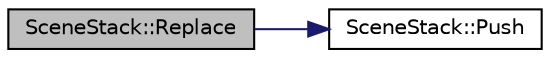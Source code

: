 digraph "SceneStack::Replace"
{
  edge [fontname="Helvetica",fontsize="10",labelfontname="Helvetica",labelfontsize="10"];
  node [fontname="Helvetica",fontsize="10",shape=record];
  rankdir="LR";
  Node1 [label="SceneStack::Replace",height=0.2,width=0.4,color="black", fillcolor="grey75", style="filled", fontcolor="black"];
  Node1 -> Node2 [color="midnightblue",fontsize="10",style="solid",fontname="Helvetica"];
  Node2 [label="SceneStack::Push",height=0.2,width=0.4,color="black", fillcolor="white", style="filled",URL="$d8/d15/class_scene_stack.html#a2106405187c3d649f92bd5580b9f6e93",tooltip="Load a new scene on the top of the stack. This scene becomes the current scene and is the one played ..."];
}
